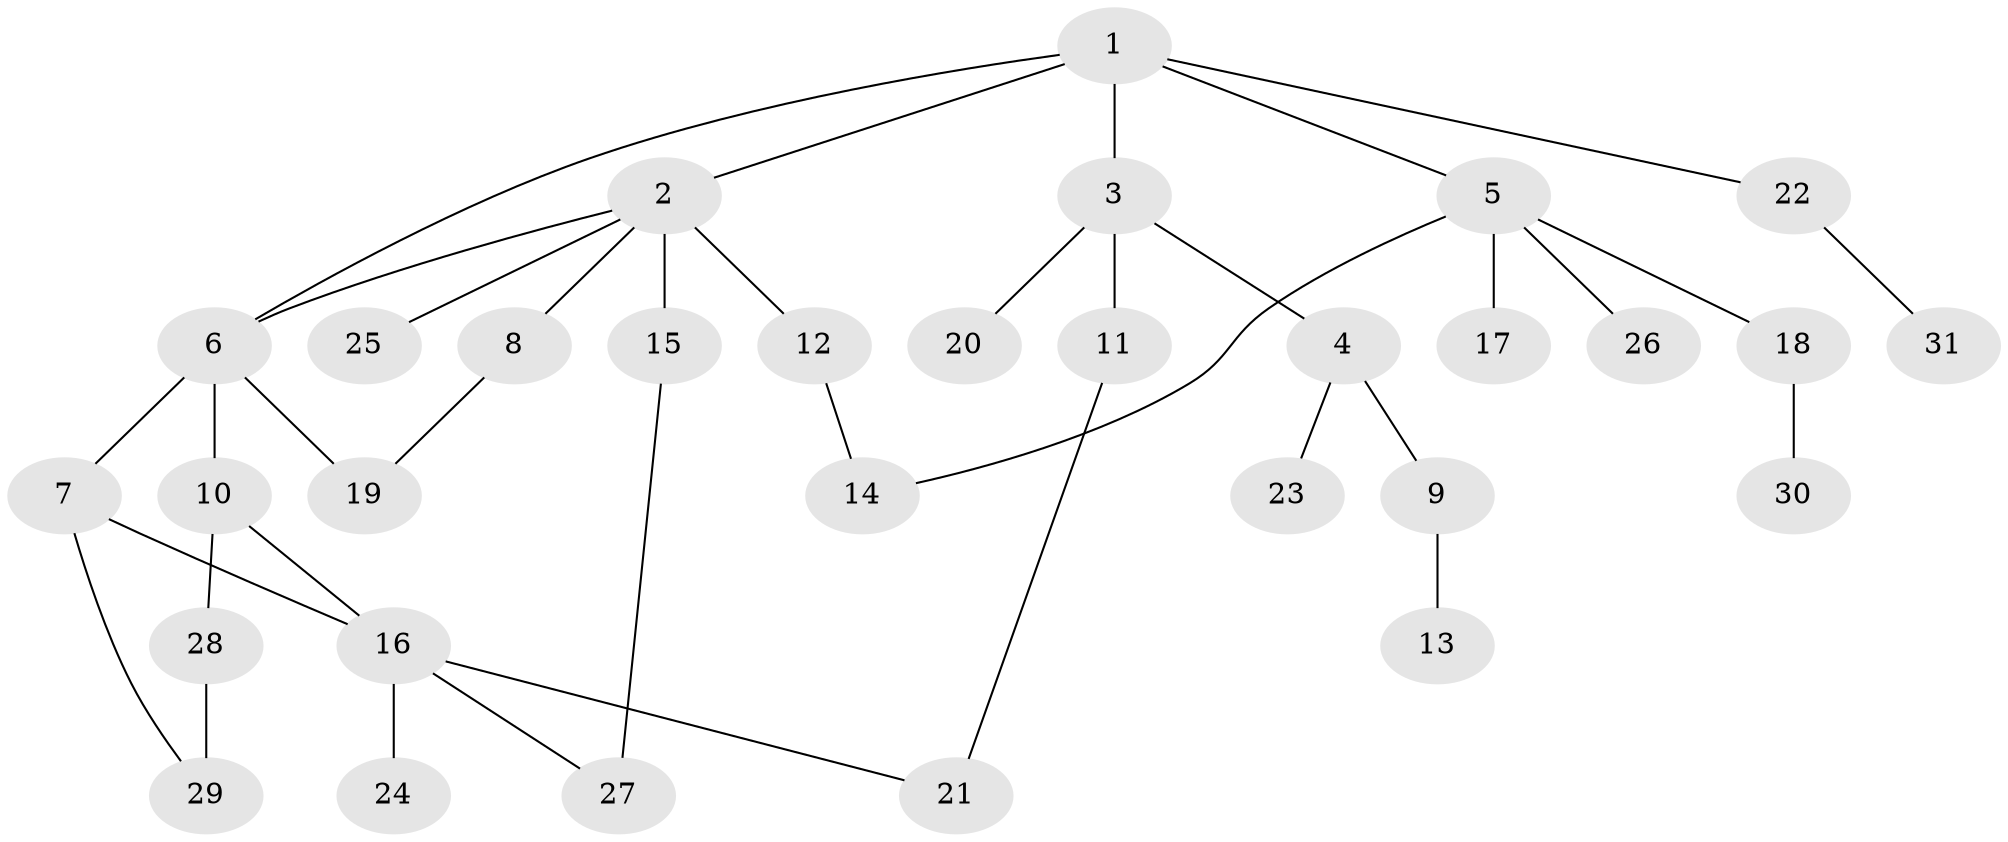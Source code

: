 // original degree distribution, {6: 0.0410958904109589, 12: 0.0136986301369863, 4: 0.0821917808219178, 8: 0.0136986301369863, 9: 0.0136986301369863, 3: 0.0821917808219178, 1: 0.5616438356164384, 2: 0.1917808219178082}
// Generated by graph-tools (version 1.1) at 2025/50/03/04/25 22:50:14]
// undirected, 31 vertices, 37 edges
graph export_dot {
  node [color=gray90,style=filled];
  1;
  2;
  3;
  4;
  5;
  6;
  7;
  8;
  9;
  10;
  11;
  12;
  13;
  14;
  15;
  16;
  17;
  18;
  19;
  20;
  21;
  22;
  23;
  24;
  25;
  26;
  27;
  28;
  29;
  30;
  31;
  1 -- 2 [weight=1.0];
  1 -- 3 [weight=1.0];
  1 -- 5 [weight=1.0];
  1 -- 6 [weight=1.0];
  1 -- 22 [weight=1.0];
  2 -- 6 [weight=1.0];
  2 -- 8 [weight=1.0];
  2 -- 12 [weight=1.0];
  2 -- 15 [weight=5.0];
  2 -- 25 [weight=1.0];
  3 -- 4 [weight=1.0];
  3 -- 11 [weight=2.0];
  3 -- 20 [weight=1.0];
  4 -- 9 [weight=1.0];
  4 -- 23 [weight=1.0];
  5 -- 14 [weight=1.0];
  5 -- 17 [weight=1.0];
  5 -- 18 [weight=1.0];
  5 -- 26 [weight=1.0];
  6 -- 7 [weight=1.0];
  6 -- 10 [weight=1.0];
  6 -- 19 [weight=4.0];
  7 -- 16 [weight=1.0];
  7 -- 29 [weight=1.0];
  8 -- 19 [weight=1.0];
  9 -- 13 [weight=1.0];
  10 -- 16 [weight=1.0];
  10 -- 28 [weight=1.0];
  11 -- 21 [weight=1.0];
  12 -- 14 [weight=1.0];
  15 -- 27 [weight=1.0];
  16 -- 21 [weight=1.0];
  16 -- 24 [weight=1.0];
  16 -- 27 [weight=1.0];
  18 -- 30 [weight=1.0];
  22 -- 31 [weight=1.0];
  28 -- 29 [weight=2.0];
}
